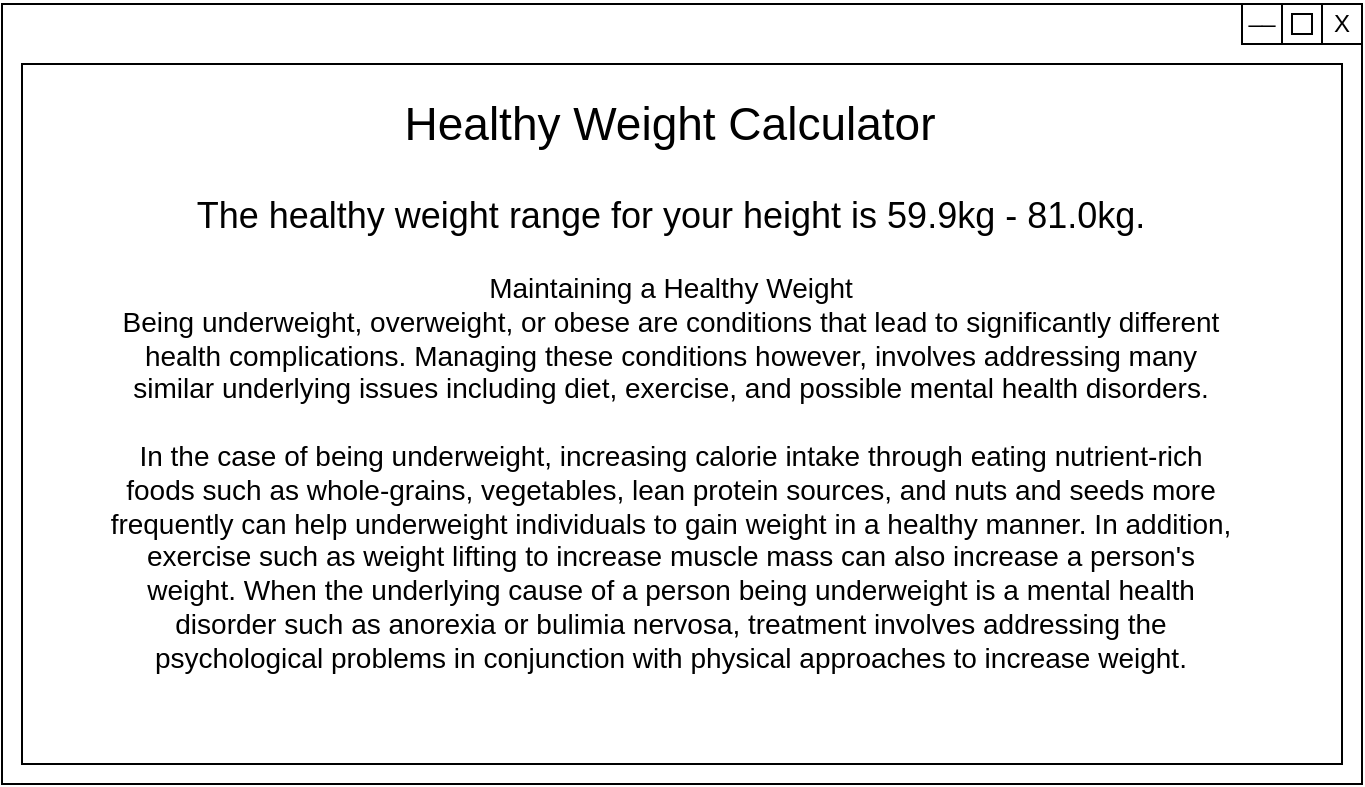 <mxfile version="12.9.6" type="github">
  <diagram id="9UC1ZBUf9r_J20Ng0Syh" name="Page-1">
    <mxGraphModel dx="868" dy="450" grid="1" gridSize="10" guides="1" tooltips="1" connect="1" arrows="1" fold="1" page="1" pageScale="1" pageWidth="827" pageHeight="1169" math="0" shadow="0">
      <root>
        <mxCell id="0" />
        <mxCell id="1" parent="0" />
        <mxCell id="mh5o7TWo_xymcsIFWV8s-2" value="" style="rounded=0;whiteSpace=wrap;html=1;" parent="1" vertex="1">
          <mxGeometry x="80" y="50" width="680" height="390" as="geometry" />
        </mxCell>
        <mxCell id="mh5o7TWo_xymcsIFWV8s-3" value="" style="rounded=0;whiteSpace=wrap;html=1;" parent="1" vertex="1">
          <mxGeometry x="700" y="50" width="60" height="20" as="geometry" />
        </mxCell>
        <mxCell id="mh5o7TWo_xymcsIFWV8s-5" value="" style="whiteSpace=wrap;html=1;aspect=fixed;" parent="1" vertex="1">
          <mxGeometry x="720" y="50" width="20" height="20" as="geometry" />
        </mxCell>
        <mxCell id="mh5o7TWo_xymcsIFWV8s-6" value="" style="whiteSpace=wrap;html=1;aspect=fixed;" parent="1" vertex="1">
          <mxGeometry x="740" y="50" width="20" height="20" as="geometry" />
        </mxCell>
        <mxCell id="mh5o7TWo_xymcsIFWV8s-10" value="" style="whiteSpace=wrap;html=1;aspect=fixed;" parent="1" vertex="1">
          <mxGeometry x="725" y="55" width="10" height="10" as="geometry" />
        </mxCell>
        <mxCell id="mh5o7TWo_xymcsIFWV8s-14" value="X" style="text;html=1;strokeColor=none;fillColor=none;align=center;verticalAlign=middle;whiteSpace=wrap;rounded=0;" parent="1" vertex="1">
          <mxGeometry x="740" y="50" width="20" height="20" as="geometry" />
        </mxCell>
        <mxCell id="mh5o7TWo_xymcsIFWV8s-15" value="__" style="text;html=1;strokeColor=none;fillColor=none;align=center;verticalAlign=middle;whiteSpace=wrap;rounded=0;" parent="1" vertex="1">
          <mxGeometry x="700" y="50" width="20" height="10" as="geometry" />
        </mxCell>
        <mxCell id="mh5o7TWo_xymcsIFWV8s-16" value="" style="rounded=0;whiteSpace=wrap;html=1;" parent="1" vertex="1">
          <mxGeometry x="90" y="80" width="660" height="350" as="geometry" />
        </mxCell>
        <mxCell id="mh5o7TWo_xymcsIFWV8s-17" value="&lt;div&gt;Healthy Weight Calculator&lt;/div&gt;" style="text;html=1;strokeColor=none;fillColor=none;align=center;verticalAlign=middle;whiteSpace=wrap;rounded=0;fontSize=23;" parent="1" vertex="1">
          <mxGeometry x="234" y="80" width="360" height="60" as="geometry" />
        </mxCell>
        <mxCell id="23yiksCy7n83ZFFkhgIV-1" value="&lt;div&gt;&lt;div&gt;&lt;span style=&quot;font-size: 18px&quot;&gt;The healthy weight range for your height is 59.9kg - 81.0kg.&lt;/span&gt;&lt;/div&gt;&lt;/div&gt;&lt;div style=&quot;font-size: 14px&quot;&gt;&lt;div&gt;&lt;span&gt;&lt;br&gt;&lt;/span&gt;&lt;/div&gt;&lt;div&gt;&lt;span&gt;Maintaining a Healthy Weight&lt;/span&gt;&lt;/div&gt;&lt;div&gt;&lt;span&gt;Being underweight, overweight, or obese are conditions that lead to significantly different health complications. Managing these conditions however, involves addressing many similar underlying issues including diet, exercise, and possible mental health disorders.&lt;/span&gt;&lt;/div&gt;&lt;div&gt;&lt;span&gt;&lt;br&gt;&lt;/span&gt;&lt;/div&gt;&lt;div&gt;&lt;span&gt;In the case of being underweight, increasing calorie intake through eating nutrient-rich foods such as whole-grains, vegetables, lean protein sources, and nuts and seeds more frequently can help underweight individuals to gain weight in a healthy manner. In addition, exercise such as weight lifting to increase muscle mass can also increase a person&#39;s weight. When the underlying cause of a person being underweight is a mental health disorder such as anorexia or bulimia nervosa, treatment involves addressing the psychological problems in conjunction with physical approaches to increase weight.&lt;/span&gt;&lt;/div&gt;&lt;/div&gt;" style="text;html=1;strokeColor=none;fillColor=none;align=center;verticalAlign=middle;whiteSpace=wrap;rounded=0;" parent="1" vertex="1">
          <mxGeometry x="133" y="130" width="563" height="270" as="geometry" />
        </mxCell>
      </root>
    </mxGraphModel>
  </diagram>
</mxfile>
